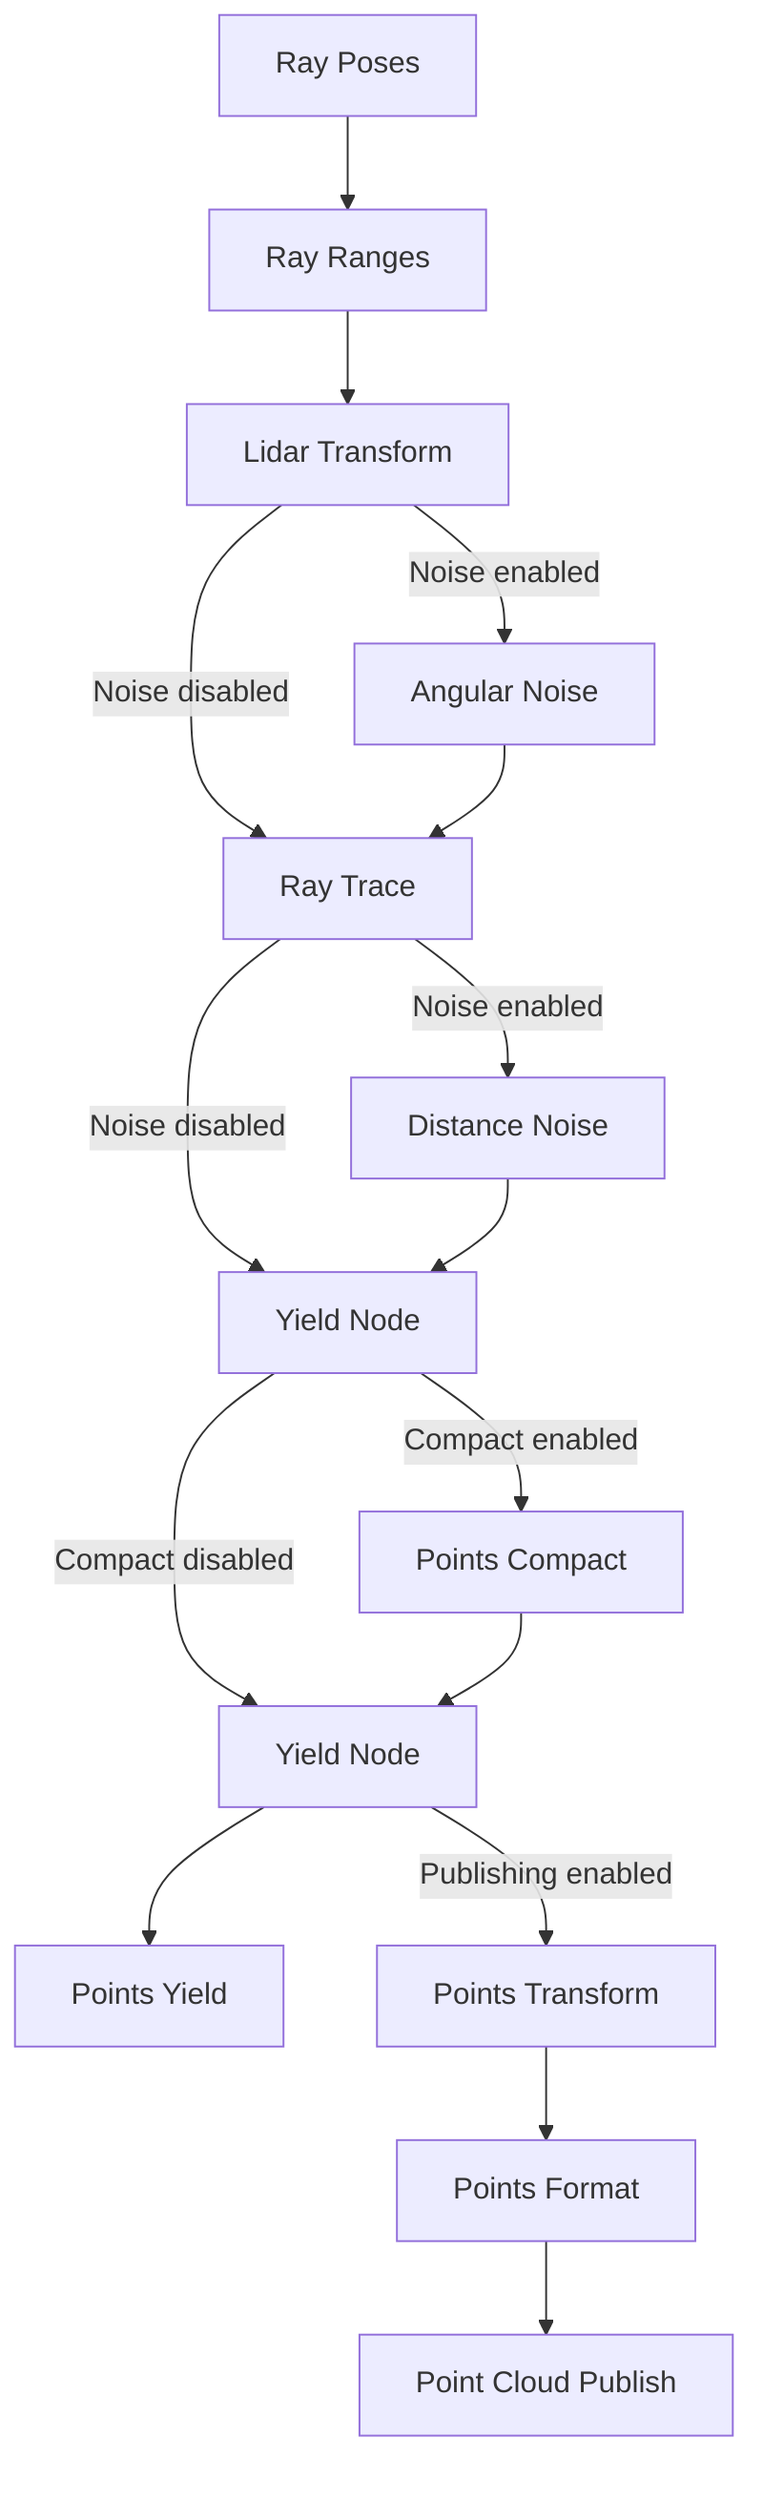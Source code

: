 flowchart TD
    RP[Ray Poses] --> RR[Ray Ranges]
    RR --> LT[Lidar Transform]
    LT -->|Noise enabled| AN[Angular Noise]
    LT -->|Noise disabled| RT[Ray Trace]
    AN --> RT
    RT -->|Noise enabled| DN[Distance Noise]
    RT -->|Noise disabled| DNY[Yield Node]
    DN --> DNY
    DNY -->|Compact enabled| PC[Points Compact]
    DNY -->|Compact disabled| PCY[Yield Node]
    PC --> PCY
    PCY --> PY[Points Yield]
    PCY -->|Publishing enabled| PT[Points Transform]
    PT --> PF2[Points Format]
    PF2 --> PCP[Point Cloud Publish]
